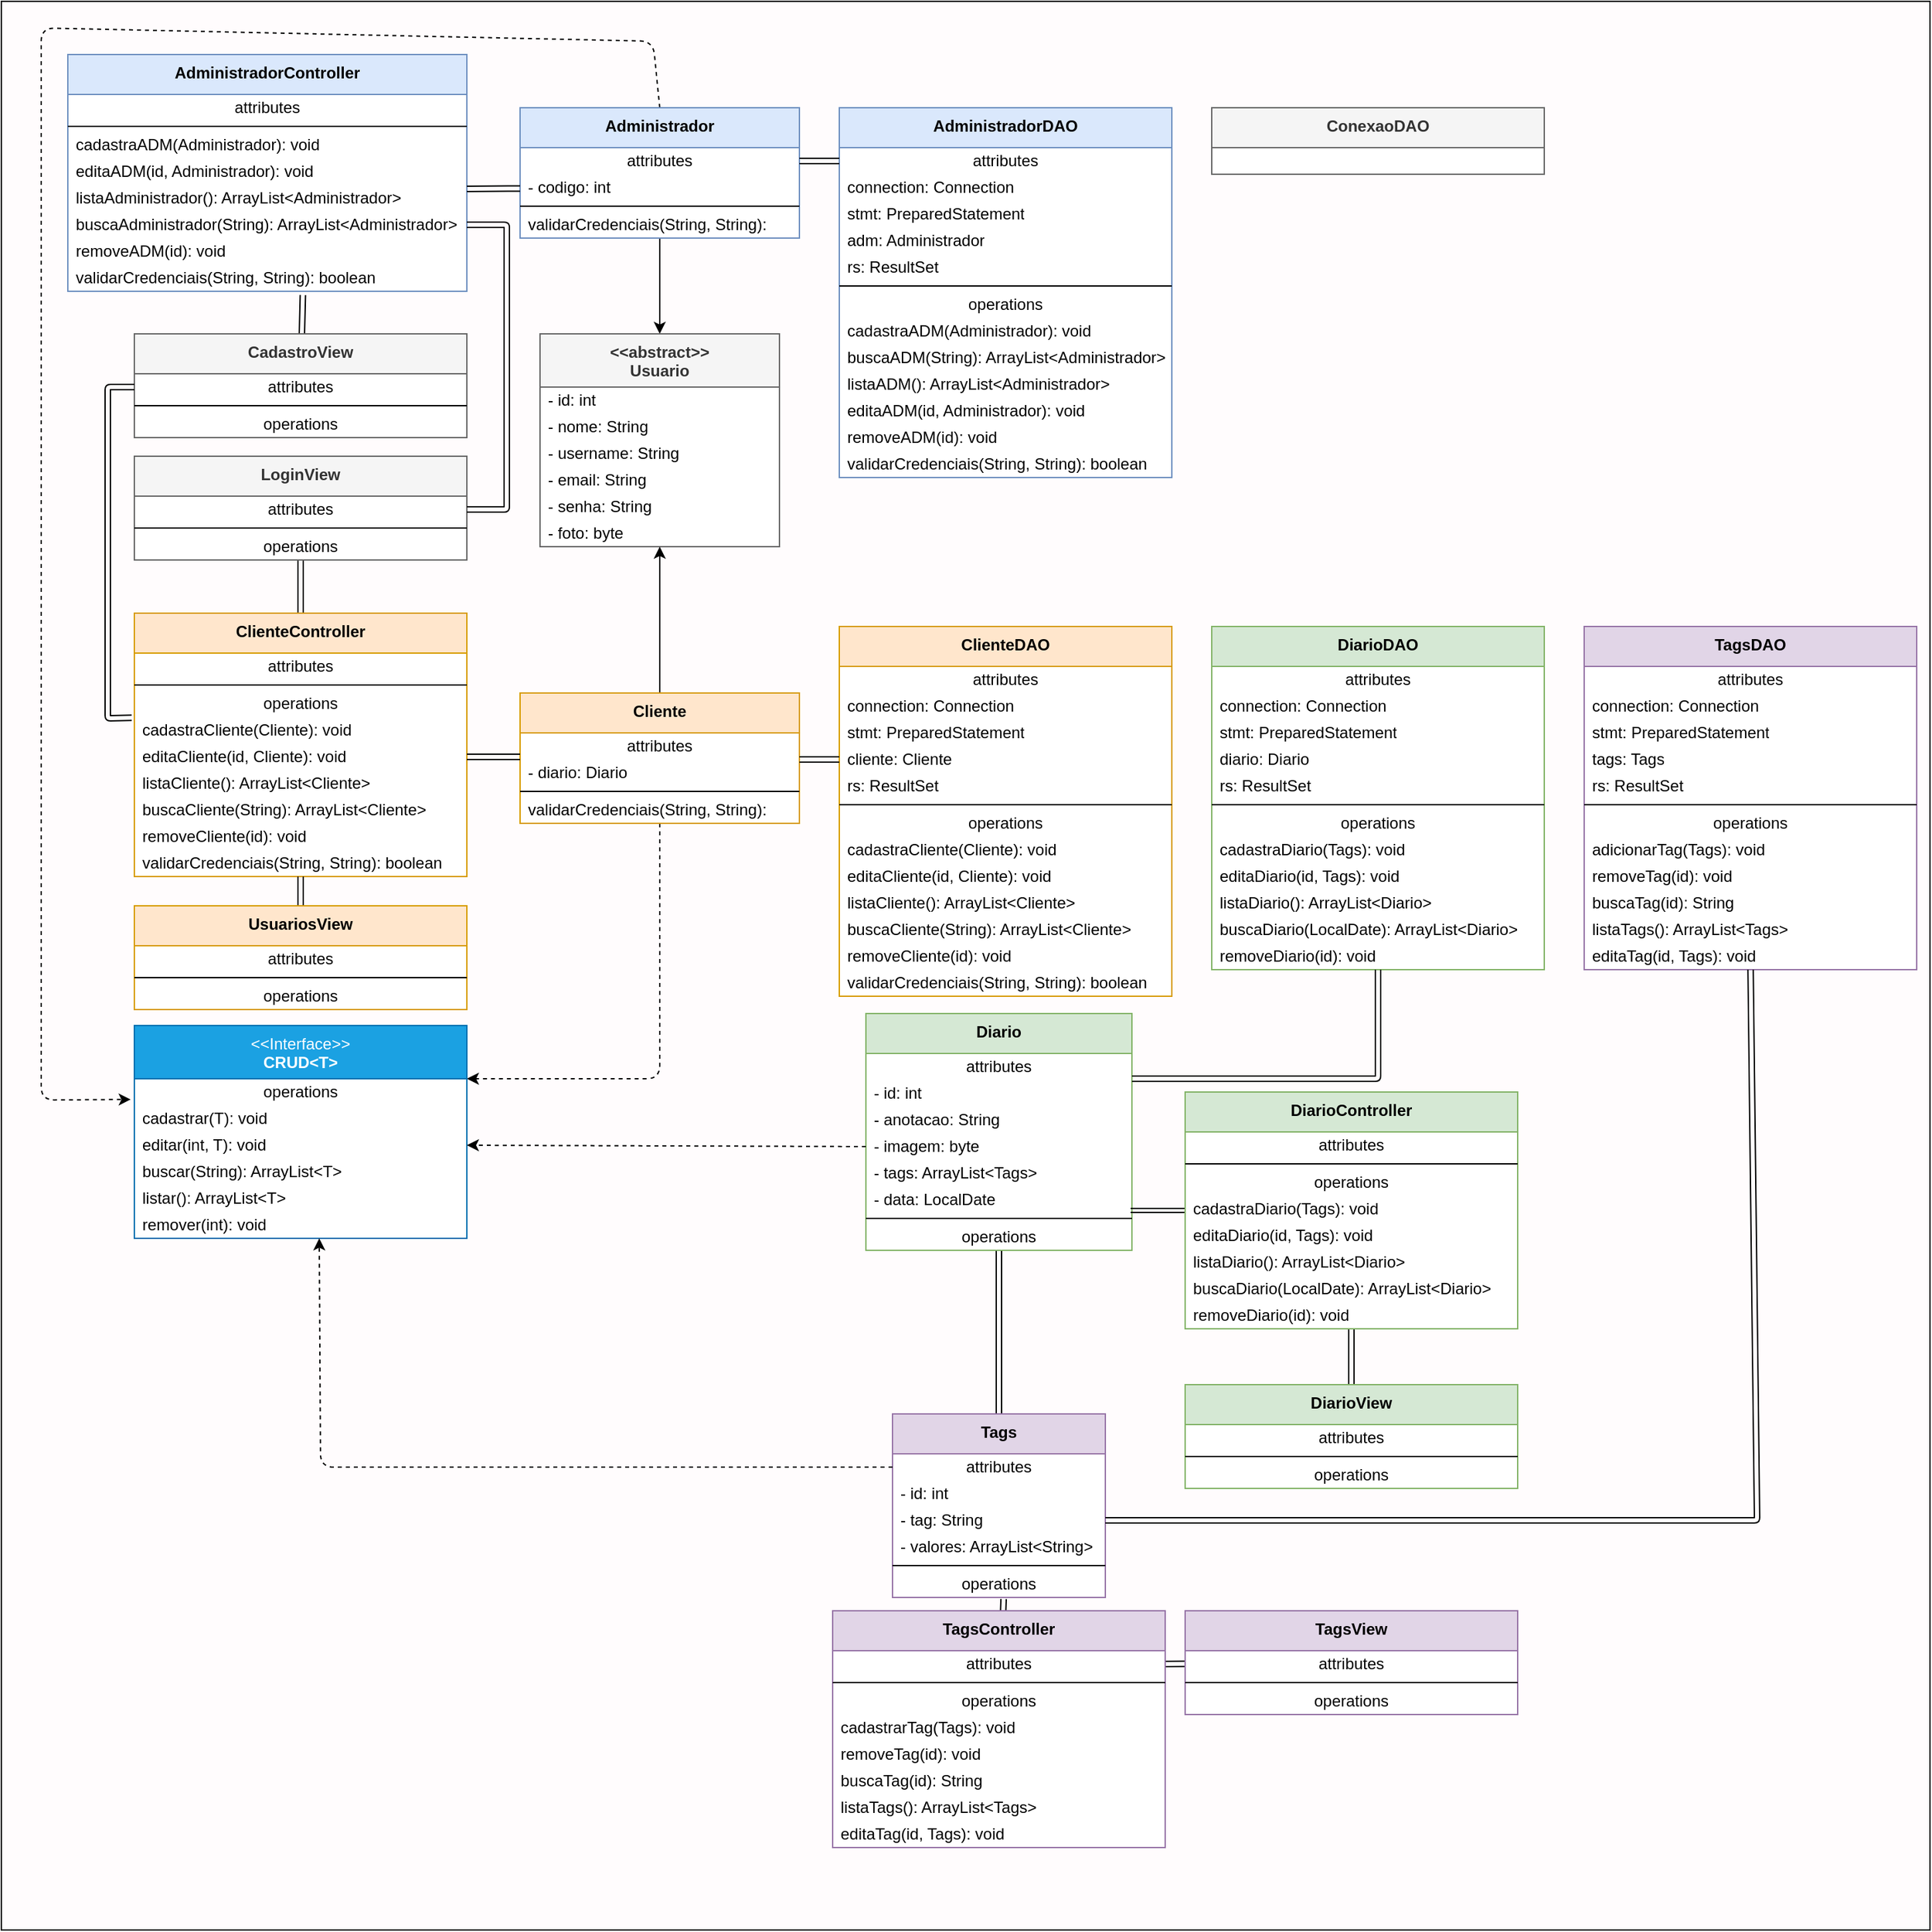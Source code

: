 <mxfile>
    <diagram id="4II0nLhhBuwcZ49vWvHc" name="Page-1">
        <mxGraphModel dx="1506" dy="1567" grid="1" gridSize="10" guides="1" tooltips="1" connect="1" arrows="1" fold="1" page="1" pageScale="1" pageWidth="850" pageHeight="1100" math="0" shadow="0">
            <root>
                <mxCell id="0"/>
                <mxCell id="1" parent="0"/>
                <mxCell id="395" value="" style="whiteSpace=wrap;html=1;aspect=fixed;fillColor=#FFFCFD;" parent="1" vertex="1">
                    <mxGeometry x="-110" y="-60" width="1450" height="1450" as="geometry"/>
                </mxCell>
                <mxCell id="315" value="" style="edgeStyle=none;html=1;entryX=0.5;entryY=0;entryDx=0;entryDy=0;" parent="1" source="12" target="20" edge="1">
                    <mxGeometry relative="1" as="geometry"/>
                </mxCell>
                <mxCell id="423" style="edgeStyle=none;html=1;exitX=0.5;exitY=0;exitDx=0;exitDy=0;entryX=-0.011;entryY=-0.221;entryDx=0;entryDy=0;dashed=1;entryPerimeter=0;" parent="1" source="12" target="417" edge="1">
                    <mxGeometry relative="1" as="geometry">
                        <Array as="points">
                            <mxPoint x="380" y="-30"/>
                            <mxPoint x="-80" y="-40"/>
                            <mxPoint x="-80" y="766"/>
                        </Array>
                    </mxGeometry>
                </mxCell>
                <mxCell id="12" value="&lt;div&gt;&lt;b style=&quot;background-color: transparent;&quot;&gt;Administrador&lt;/b&gt;&lt;/div&gt;" style="swimlane;fontStyle=0;align=center;verticalAlign=top;childLayout=stackLayout;horizontal=1;startSize=30;horizontalStack=0;resizeParent=1;resizeParentMax=0;resizeLast=0;collapsible=0;marginBottom=0;html=1;whiteSpace=wrap;fillColor=#dae8fc;strokeColor=#6c8ebf;swimlaneFillColor=default;" parent="1" vertex="1">
                    <mxGeometry x="280" y="20" width="210" height="98" as="geometry"/>
                </mxCell>
                <mxCell id="13" value="attributes" style="text;html=1;strokeColor=none;fillColor=none;align=center;verticalAlign=middle;spacingLeft=4;spacingRight=4;overflow=hidden;rotatable=0;points=[[0,0.5],[1,0.5]];portConstraint=eastwest;whiteSpace=wrap;" parent="12" vertex="1">
                    <mxGeometry y="30" width="210" height="20" as="geometry"/>
                </mxCell>
                <mxCell id="14" value="- codigo: int" style="text;html=1;strokeColor=none;fillColor=none;align=left;verticalAlign=middle;spacingLeft=4;spacingRight=4;overflow=hidden;rotatable=0;points=[[0,0.5],[1,0.5]];portConstraint=eastwest;whiteSpace=wrap;" parent="12" vertex="1">
                    <mxGeometry y="50" width="210" height="20" as="geometry"/>
                </mxCell>
                <mxCell id="17" value="" style="line;strokeWidth=1;fillColor=none;align=left;verticalAlign=middle;spacingTop=-1;spacingLeft=3;spacingRight=3;rotatable=0;labelPosition=right;points=[];portConstraint=eastwest;" parent="12" vertex="1">
                    <mxGeometry y="70" width="210" height="8" as="geometry"/>
                </mxCell>
                <mxCell id="452" value="validarCredenciais(String, String): boolean" style="text;html=1;strokeColor=none;fillColor=none;align=left;verticalAlign=middle;spacingLeft=4;spacingRight=4;overflow=hidden;rotatable=0;points=[[0,0.5],[1,0.5]];portConstraint=eastwest;whiteSpace=wrap;" parent="12" vertex="1">
                    <mxGeometry y="78" width="210" height="20" as="geometry"/>
                </mxCell>
                <mxCell id="20" value="&lt;div&gt;&lt;b style=&quot;background-color: transparent;&quot;&gt;&amp;lt;&amp;lt;abstract&amp;gt;&amp;gt;&lt;/b&gt;&lt;/div&gt;&lt;div&gt;&lt;b style=&quot;background-color: transparent;&quot;&gt;Usuario&lt;/b&gt;&lt;/div&gt;" style="swimlane;fontStyle=0;align=center;verticalAlign=top;childLayout=stackLayout;horizontal=1;startSize=40;horizontalStack=0;resizeParent=1;resizeParentMax=0;resizeLast=0;collapsible=0;marginBottom=0;html=1;whiteSpace=wrap;fillColor=#f5f5f5;strokeColor=#666666;fontColor=#333333;swimlaneFillColor=default;" parent="1" vertex="1">
                    <mxGeometry x="295" y="190" width="180" height="160" as="geometry"/>
                </mxCell>
                <mxCell id="29" value="- id: int" style="text;html=1;strokeColor=none;fillColor=none;align=left;verticalAlign=middle;spacingLeft=4;spacingRight=4;overflow=hidden;rotatable=0;points=[[0,0.5],[1,0.5]];portConstraint=eastwest;whiteSpace=wrap;" parent="20" vertex="1">
                    <mxGeometry y="40" width="180" height="20" as="geometry"/>
                </mxCell>
                <mxCell id="22" value="- nome: String" style="text;html=1;strokeColor=none;fillColor=none;align=left;verticalAlign=middle;spacingLeft=4;spacingRight=4;overflow=hidden;rotatable=0;points=[[0,0.5],[1,0.5]];portConstraint=eastwest;whiteSpace=wrap;" parent="20" vertex="1">
                    <mxGeometry y="60" width="180" height="20" as="geometry"/>
                </mxCell>
                <mxCell id="30" value="- username: String" style="text;html=1;strokeColor=none;fillColor=none;align=left;verticalAlign=middle;spacingLeft=4;spacingRight=4;overflow=hidden;rotatable=0;points=[[0,0.5],[1,0.5]];portConstraint=eastwest;whiteSpace=wrap;" parent="20" vertex="1">
                    <mxGeometry y="80" width="180" height="20" as="geometry"/>
                </mxCell>
                <mxCell id="31" value="- email: String" style="text;html=1;strokeColor=none;fillColor=none;align=left;verticalAlign=middle;spacingLeft=4;spacingRight=4;overflow=hidden;rotatable=0;points=[[0,0.5],[1,0.5]];portConstraint=eastwest;whiteSpace=wrap;" parent="20" vertex="1">
                    <mxGeometry y="100" width="180" height="20" as="geometry"/>
                </mxCell>
                <mxCell id="32" value="- senha: String" style="text;html=1;strokeColor=none;fillColor=none;align=left;verticalAlign=middle;spacingLeft=4;spacingRight=4;overflow=hidden;rotatable=0;points=[[0,0.5],[1,0.5]];portConstraint=eastwest;whiteSpace=wrap;" parent="20" vertex="1">
                    <mxGeometry y="120" width="180" height="20" as="geometry"/>
                </mxCell>
                <mxCell id="97" value="- foto: byte" style="text;html=1;strokeColor=none;fillColor=none;align=left;verticalAlign=middle;spacingLeft=4;spacingRight=4;overflow=hidden;rotatable=0;points=[[0,0.5],[1,0.5]];portConstraint=eastwest;whiteSpace=wrap;" parent="20" vertex="1">
                    <mxGeometry y="140" width="180" height="20" as="geometry"/>
                </mxCell>
                <mxCell id="329" value="" style="edgeStyle=none;html=1;shape=link;" parent="1" source="59" target="139" edge="1">
                    <mxGeometry relative="1" as="geometry"/>
                </mxCell>
                <mxCell id="59" value="&lt;div&gt;&lt;b style=&quot;background-color: transparent;&quot;&gt;ClienteController&lt;/b&gt;&lt;/div&gt;" style="swimlane;fontStyle=0;align=center;verticalAlign=top;childLayout=stackLayout;horizontal=1;startSize=30;horizontalStack=0;resizeParent=1;resizeParentMax=0;resizeLast=0;collapsible=0;marginBottom=0;html=1;whiteSpace=wrap;fillColor=#ffe6cc;strokeColor=#d79b00;swimlaneFillColor=default;" parent="1" vertex="1">
                    <mxGeometry x="-10" y="400" width="250" height="198" as="geometry"/>
                </mxCell>
                <mxCell id="60" value="attributes" style="text;html=1;strokeColor=none;fillColor=none;align=center;verticalAlign=middle;spacingLeft=4;spacingRight=4;overflow=hidden;rotatable=0;points=[[0,0.5],[1,0.5]];portConstraint=eastwest;whiteSpace=wrap;" parent="59" vertex="1">
                    <mxGeometry y="30" width="250" height="20" as="geometry"/>
                </mxCell>
                <mxCell id="66" value="" style="line;strokeWidth=1;fillColor=none;align=left;verticalAlign=middle;spacingTop=-1;spacingLeft=3;spacingRight=3;rotatable=0;labelPosition=right;points=[];portConstraint=eastwest;" parent="59" vertex="1">
                    <mxGeometry y="50" width="250" height="8" as="geometry"/>
                </mxCell>
                <mxCell id="67" value="operations" style="text;html=1;strokeColor=none;fillColor=none;align=center;verticalAlign=middle;spacingLeft=4;spacingRight=4;overflow=hidden;rotatable=0;points=[[0,0.5],[1,0.5]];portConstraint=eastwest;whiteSpace=wrap;" parent="59" vertex="1">
                    <mxGeometry y="58" width="250" height="20" as="geometry"/>
                </mxCell>
                <mxCell id="68" value="cadastraCliente(Cliente): void" style="text;html=1;strokeColor=none;fillColor=none;align=left;verticalAlign=middle;spacingLeft=4;spacingRight=4;overflow=hidden;rotatable=0;points=[[0,0.5],[1,0.5]];portConstraint=eastwest;whiteSpace=wrap;" parent="59" vertex="1">
                    <mxGeometry y="78" width="250" height="20" as="geometry"/>
                </mxCell>
                <mxCell id="69" value="editaCliente(id, Cliente): void" style="text;html=1;strokeColor=none;fillColor=none;align=left;verticalAlign=middle;spacingLeft=4;spacingRight=4;overflow=hidden;rotatable=0;points=[[0,0.5],[1,0.5]];portConstraint=eastwest;whiteSpace=wrap;" parent="59" vertex="1">
                    <mxGeometry y="98" width="250" height="20" as="geometry"/>
                </mxCell>
                <mxCell id="197" value="listaCliente(): ArrayList&amp;lt;Cliente&amp;gt;" style="text;html=1;strokeColor=none;fillColor=none;align=left;verticalAlign=middle;spacingLeft=4;spacingRight=4;overflow=hidden;rotatable=0;points=[[0,0.5],[1,0.5]];portConstraint=eastwest;whiteSpace=wrap;" parent="59" vertex="1">
                    <mxGeometry y="118" width="250" height="20" as="geometry"/>
                </mxCell>
                <mxCell id="196" value="buscaCliente(&lt;span style=&quot;color: rgb(0, 0, 0);&quot;&gt;String&lt;/span&gt;): ArrayList&amp;lt;Cliente&amp;gt;" style="text;html=1;strokeColor=none;fillColor=none;align=left;verticalAlign=middle;spacingLeft=4;spacingRight=4;overflow=hidden;rotatable=0;points=[[0,0.5],[1,0.5]];portConstraint=eastwest;whiteSpace=wrap;" parent="59" vertex="1">
                    <mxGeometry y="138" width="250" height="20" as="geometry"/>
                </mxCell>
                <mxCell id="70" value="removeCliente(id): void" style="text;html=1;strokeColor=none;fillColor=none;align=left;verticalAlign=middle;spacingLeft=4;spacingRight=4;overflow=hidden;rotatable=0;points=[[0,0.5],[1,0.5]];portConstraint=eastwest;whiteSpace=wrap;" parent="59" vertex="1">
                    <mxGeometry y="158" width="250" height="20" as="geometry"/>
                </mxCell>
                <mxCell id="447" value="validarCredenciais(String, String): boolean" style="text;html=1;strokeColor=none;fillColor=none;align=left;verticalAlign=middle;spacingLeft=4;spacingRight=4;overflow=hidden;rotatable=0;points=[[0,0.5],[1,0.5]];portConstraint=eastwest;whiteSpace=wrap;" parent="59" vertex="1">
                    <mxGeometry y="178" width="250" height="20" as="geometry"/>
                </mxCell>
                <mxCell id="71" value="&lt;div&gt;&lt;b style=&quot;background-color: transparent;&quot;&gt;ClienteDAO&lt;/b&gt;&lt;/div&gt;&lt;div&gt;&lt;b style=&quot;background-color: transparent;&quot;&gt;&lt;br&gt;&lt;/b&gt;&lt;/div&gt;" style="swimlane;fontStyle=0;align=center;verticalAlign=top;childLayout=stackLayout;horizontal=1;startSize=30;horizontalStack=0;resizeParent=1;resizeParentMax=0;resizeLast=0;collapsible=0;marginBottom=0;html=1;whiteSpace=wrap;fillColor=#ffe6cc;strokeColor=#d79b00;swimlaneFillColor=default;" parent="1" vertex="1">
                    <mxGeometry x="520" y="410" width="250" height="278" as="geometry"/>
                </mxCell>
                <mxCell id="72" value="attributes" style="text;html=1;strokeColor=none;fillColor=none;align=center;verticalAlign=middle;spacingLeft=4;spacingRight=4;overflow=hidden;rotatable=0;points=[[0,0.5],[1,0.5]];portConstraint=eastwest;whiteSpace=wrap;" parent="71" vertex="1">
                    <mxGeometry y="30" width="250" height="20" as="geometry"/>
                </mxCell>
                <mxCell id="73" value="connection: Connection" style="text;html=1;strokeColor=none;fillColor=none;align=left;verticalAlign=middle;spacingLeft=4;spacingRight=4;overflow=hidden;rotatable=0;points=[[0,0.5],[1,0.5]];portConstraint=eastwest;whiteSpace=wrap;" parent="71" vertex="1">
                    <mxGeometry y="50" width="250" height="20" as="geometry"/>
                </mxCell>
                <mxCell id="74" value="stmt: PreparedStatement" style="text;html=1;strokeColor=none;fillColor=none;align=left;verticalAlign=middle;spacingLeft=4;spacingRight=4;overflow=hidden;rotatable=0;points=[[0,0.5],[1,0.5]];portConstraint=eastwest;whiteSpace=wrap;" parent="71" vertex="1">
                    <mxGeometry y="70" width="250" height="20" as="geometry"/>
                </mxCell>
                <mxCell id="75" value="cliente: Cliente" style="text;html=1;strokeColor=none;fillColor=none;align=left;verticalAlign=middle;spacingLeft=4;spacingRight=4;overflow=hidden;rotatable=0;points=[[0,0.5],[1,0.5]];portConstraint=eastwest;whiteSpace=wrap;" parent="71" vertex="1">
                    <mxGeometry y="90" width="250" height="20" as="geometry"/>
                </mxCell>
                <mxCell id="76" value="rs: ResultSet" style="text;html=1;strokeColor=none;fillColor=none;align=left;verticalAlign=middle;spacingLeft=4;spacingRight=4;overflow=hidden;rotatable=0;points=[[0,0.5],[1,0.5]];portConstraint=eastwest;whiteSpace=wrap;" parent="71" vertex="1">
                    <mxGeometry y="110" width="250" height="20" as="geometry"/>
                </mxCell>
                <mxCell id="78" value="" style="line;strokeWidth=1;fillColor=none;align=left;verticalAlign=middle;spacingTop=-1;spacingLeft=3;spacingRight=3;rotatable=0;labelPosition=right;points=[];portConstraint=eastwest;" parent="71" vertex="1">
                    <mxGeometry y="130" width="250" height="8" as="geometry"/>
                </mxCell>
                <mxCell id="79" value="operations" style="text;html=1;strokeColor=none;fillColor=none;align=center;verticalAlign=middle;spacingLeft=4;spacingRight=4;overflow=hidden;rotatable=0;points=[[0,0.5],[1,0.5]];portConstraint=eastwest;whiteSpace=wrap;" parent="71" vertex="1">
                    <mxGeometry y="138" width="250" height="20" as="geometry"/>
                </mxCell>
                <mxCell id="348" value="cadastraCliente(Cliente): void" style="text;html=1;strokeColor=none;fillColor=none;align=left;verticalAlign=middle;spacingLeft=4;spacingRight=4;overflow=hidden;rotatable=0;points=[[0,0.5],[1,0.5]];portConstraint=eastwest;whiteSpace=wrap;" parent="71" vertex="1">
                    <mxGeometry y="158" width="250" height="20" as="geometry"/>
                </mxCell>
                <mxCell id="352" value="editaCliente(id, Cliente): void" style="text;html=1;strokeColor=none;fillColor=none;align=left;verticalAlign=middle;spacingLeft=4;spacingRight=4;overflow=hidden;rotatable=0;points=[[0,0.5],[1,0.5]];portConstraint=eastwest;whiteSpace=wrap;" parent="71" vertex="1">
                    <mxGeometry y="178" width="250" height="20" as="geometry"/>
                </mxCell>
                <mxCell id="350" value="listaCliente(): ArrayList&amp;lt;Cliente&amp;gt;" style="text;html=1;strokeColor=none;fillColor=none;align=left;verticalAlign=middle;spacingLeft=4;spacingRight=4;overflow=hidden;rotatable=0;points=[[0,0.5],[1,0.5]];portConstraint=eastwest;whiteSpace=wrap;" parent="71" vertex="1">
                    <mxGeometry y="198" width="250" height="20" as="geometry"/>
                </mxCell>
                <mxCell id="351" value="buscaCliente(&lt;span style=&quot;color: rgb(0, 0, 0);&quot;&gt;String&lt;/span&gt;): ArrayList&amp;lt;Cliente&amp;gt;" style="text;html=1;strokeColor=none;fillColor=none;align=left;verticalAlign=middle;spacingLeft=4;spacingRight=4;overflow=hidden;rotatable=0;points=[[0,0.5],[1,0.5]];portConstraint=eastwest;whiteSpace=wrap;" parent="71" vertex="1">
                    <mxGeometry y="218" width="250" height="20" as="geometry"/>
                </mxCell>
                <mxCell id="349" value="removeCliente(id): void" style="text;html=1;strokeColor=none;fillColor=none;align=left;verticalAlign=middle;spacingLeft=4;spacingRight=4;overflow=hidden;rotatable=0;points=[[0,0.5],[1,0.5]];portConstraint=eastwest;whiteSpace=wrap;" parent="71" vertex="1">
                    <mxGeometry y="238" width="250" height="20" as="geometry"/>
                </mxCell>
                <mxCell id="451" value="validarCredenciais(String, String): boolean" style="text;html=1;strokeColor=none;fillColor=none;align=left;verticalAlign=middle;spacingLeft=4;spacingRight=4;overflow=hidden;rotatable=0;points=[[0,0.5],[1,0.5]];portConstraint=eastwest;whiteSpace=wrap;" parent="71" vertex="1">
                    <mxGeometry y="258" width="250" height="20" as="geometry"/>
                </mxCell>
                <mxCell id="424" value="" style="edgeStyle=none;html=1;shape=link;" parent="1" source="98" target="116" edge="1">
                    <mxGeometry relative="1" as="geometry"/>
                </mxCell>
                <mxCell id="98" value="&lt;div&gt;&lt;b style=&quot;background-color: transparent;&quot;&gt;Tags&lt;/b&gt;&lt;/div&gt;" style="swimlane;fontStyle=0;align=center;verticalAlign=top;childLayout=stackLayout;horizontal=1;startSize=30;horizontalStack=0;resizeParent=1;resizeParentMax=0;resizeLast=0;collapsible=0;marginBottom=0;html=1;whiteSpace=wrap;fillColor=#e1d5e7;strokeColor=#9673a6;swimlaneFillColor=default;" parent="1" vertex="1">
                    <mxGeometry x="560" y="1002" width="160" height="138" as="geometry"/>
                </mxCell>
                <mxCell id="99" value="attributes" style="text;html=1;strokeColor=none;fillColor=none;align=center;verticalAlign=middle;spacingLeft=4;spacingRight=4;overflow=hidden;rotatable=0;points=[[0,0.5],[1,0.5]];portConstraint=eastwest;whiteSpace=wrap;" parent="98" vertex="1">
                    <mxGeometry y="30" width="160" height="20" as="geometry"/>
                </mxCell>
                <mxCell id="439" value="- id: int" style="text;html=1;strokeColor=none;fillColor=none;align=left;verticalAlign=middle;spacingLeft=4;spacingRight=4;overflow=hidden;rotatable=0;points=[[0,0.5],[1,0.5]];portConstraint=eastwest;whiteSpace=wrap;" parent="98" vertex="1">
                    <mxGeometry y="50" width="160" height="20" as="geometry"/>
                </mxCell>
                <mxCell id="100" value="- tag: String" style="text;html=1;strokeColor=none;fillColor=none;align=left;verticalAlign=middle;spacingLeft=4;spacingRight=4;overflow=hidden;rotatable=0;points=[[0,0.5],[1,0.5]];portConstraint=eastwest;whiteSpace=wrap;" parent="98" vertex="1">
                    <mxGeometry y="70" width="160" height="20" as="geometry"/>
                </mxCell>
                <mxCell id="440" value="- valores: ArrayList&amp;lt;String&amp;gt;" style="text;html=1;strokeColor=none;fillColor=none;align=left;verticalAlign=middle;spacingLeft=4;spacingRight=4;overflow=hidden;rotatable=0;points=[[0,0.5],[1,0.5]];portConstraint=eastwest;whiteSpace=wrap;" parent="98" vertex="1">
                    <mxGeometry y="90" width="160" height="20" as="geometry"/>
                </mxCell>
                <mxCell id="101" value="" style="line;strokeWidth=1;fillColor=none;align=left;verticalAlign=middle;spacingTop=-1;spacingLeft=3;spacingRight=3;rotatable=0;labelPosition=right;points=[];portConstraint=eastwest;" parent="98" vertex="1">
                    <mxGeometry y="110" width="160" height="8" as="geometry"/>
                </mxCell>
                <mxCell id="102" value="operations" style="text;html=1;strokeColor=none;fillColor=none;align=center;verticalAlign=middle;spacingLeft=4;spacingRight=4;overflow=hidden;rotatable=0;points=[[0,0.5],[1,0.5]];portConstraint=eastwest;whiteSpace=wrap;" parent="98" vertex="1">
                    <mxGeometry y="118" width="160" height="20" as="geometry"/>
                </mxCell>
                <mxCell id="112" value="&lt;b&gt;Diario&lt;/b&gt;" style="swimlane;fontStyle=0;align=center;verticalAlign=top;childLayout=stackLayout;horizontal=1;startSize=30;horizontalStack=0;resizeParent=1;resizeParentMax=0;resizeLast=0;collapsible=0;marginBottom=0;html=1;whiteSpace=wrap;fillColor=#d5e8d4;strokeColor=#82b366;swimlaneFillColor=default;" parent="1" vertex="1">
                    <mxGeometry x="540" y="701" width="200" height="178" as="geometry"/>
                </mxCell>
                <mxCell id="113" value="attributes" style="text;html=1;strokeColor=none;fillColor=none;align=center;verticalAlign=middle;spacingLeft=4;spacingRight=4;overflow=hidden;rotatable=0;points=[[0,0.5],[1,0.5]];portConstraint=eastwest;whiteSpace=wrap;" parent="112" vertex="1">
                    <mxGeometry y="30" width="200" height="20" as="geometry"/>
                </mxCell>
                <mxCell id="122" value="- id: int" style="text;html=1;strokeColor=none;fillColor=none;align=left;verticalAlign=middle;spacingLeft=4;spacingRight=4;overflow=hidden;rotatable=0;points=[[0,0.5],[1,0.5]];portConstraint=eastwest;whiteSpace=wrap;" parent="112" vertex="1">
                    <mxGeometry y="50" width="200" height="20" as="geometry"/>
                </mxCell>
                <mxCell id="441" value="- anotacao: String" style="text;html=1;strokeColor=none;fillColor=none;align=left;verticalAlign=middle;spacingLeft=4;spacingRight=4;overflow=hidden;rotatable=0;points=[[0,0.5],[1,0.5]];portConstraint=eastwest;whiteSpace=wrap;" parent="112" vertex="1">
                    <mxGeometry y="70" width="200" height="20" as="geometry"/>
                </mxCell>
                <mxCell id="123" value="- imagem: byte" style="text;html=1;strokeColor=none;fillColor=none;align=left;verticalAlign=middle;spacingLeft=4;spacingRight=4;overflow=hidden;rotatable=0;points=[[0,0.5],[1,0.5]];portConstraint=eastwest;whiteSpace=wrap;" parent="112" vertex="1">
                    <mxGeometry y="90" width="200" height="20" as="geometry"/>
                </mxCell>
                <mxCell id="114" value="- tags: ArrayList&amp;lt;Tags&amp;gt;" style="text;html=1;strokeColor=none;fillColor=none;align=left;verticalAlign=middle;spacingLeft=4;spacingRight=4;overflow=hidden;rotatable=0;points=[[0,0.5],[1,0.5]];portConstraint=eastwest;whiteSpace=wrap;" parent="112" vertex="1">
                    <mxGeometry y="110" width="200" height="20" as="geometry"/>
                </mxCell>
                <mxCell id="124" value="- data: LocalDate" style="text;html=1;strokeColor=none;fillColor=none;align=left;verticalAlign=middle;spacingLeft=4;spacingRight=4;overflow=hidden;rotatable=0;points=[[0,0.5],[1,0.5]];portConstraint=eastwest;whiteSpace=wrap;" parent="112" vertex="1">
                    <mxGeometry y="130" width="200" height="20" as="geometry"/>
                </mxCell>
                <mxCell id="115" value="" style="line;strokeWidth=1;fillColor=none;align=left;verticalAlign=middle;spacingTop=-1;spacingLeft=3;spacingRight=3;rotatable=0;labelPosition=right;points=[];portConstraint=eastwest;" parent="112" vertex="1">
                    <mxGeometry y="150" width="200" height="8" as="geometry"/>
                </mxCell>
                <mxCell id="116" value="operations" style="text;html=1;strokeColor=none;fillColor=none;align=center;verticalAlign=middle;spacingLeft=4;spacingRight=4;overflow=hidden;rotatable=0;points=[[0,0.5],[1,0.5]];portConstraint=eastwest;whiteSpace=wrap;" parent="112" vertex="1">
                    <mxGeometry y="158" width="200" height="20" as="geometry"/>
                </mxCell>
                <mxCell id="328" value="" style="edgeStyle=none;html=1;shape=link;entryX=0.589;entryY=1.14;entryDx=0;entryDy=0;entryPerimeter=0;" parent="1" source="126" target="445" edge="1">
                    <mxGeometry relative="1" as="geometry"/>
                </mxCell>
                <mxCell id="126" value="&lt;div&gt;&lt;b style=&quot;background-color: transparent;&quot;&gt;CadastroView&lt;/b&gt;&lt;/div&gt;&lt;div&gt;&lt;b style=&quot;background-color: transparent;&quot;&gt;&lt;br&gt;&lt;/b&gt;&lt;/div&gt;" style="swimlane;fontStyle=0;align=center;verticalAlign=top;childLayout=stackLayout;horizontal=1;startSize=30;horizontalStack=0;resizeParent=1;resizeParentMax=0;resizeLast=0;collapsible=0;marginBottom=0;html=1;whiteSpace=wrap;fillColor=#f5f5f5;strokeColor=#666666;fontColor=#333333;swimlaneFillColor=default;" parent="1" vertex="1">
                    <mxGeometry x="-10" y="190" width="250" height="78" as="geometry"/>
                </mxCell>
                <mxCell id="127" value="attributes" style="text;html=1;strokeColor=none;fillColor=none;align=center;verticalAlign=middle;spacingLeft=4;spacingRight=4;overflow=hidden;rotatable=0;points=[[0,0.5],[1,0.5]];portConstraint=eastwest;whiteSpace=wrap;" parent="126" vertex="1">
                    <mxGeometry y="30" width="250" height="20" as="geometry"/>
                </mxCell>
                <mxCell id="129" value="" style="line;strokeWidth=1;fillColor=none;align=left;verticalAlign=middle;spacingTop=-1;spacingLeft=3;spacingRight=3;rotatable=0;labelPosition=right;points=[];portConstraint=eastwest;" parent="126" vertex="1">
                    <mxGeometry y="50" width="250" height="8" as="geometry"/>
                </mxCell>
                <mxCell id="130" value="operations" style="text;html=1;strokeColor=none;fillColor=none;align=center;verticalAlign=middle;spacingLeft=4;spacingRight=4;overflow=hidden;rotatable=0;points=[[0,0.5],[1,0.5]];portConstraint=eastwest;whiteSpace=wrap;" parent="126" vertex="1">
                    <mxGeometry y="58" width="250" height="20" as="geometry"/>
                </mxCell>
                <mxCell id="136" value="&lt;div&gt;&lt;b&gt;LoginView&lt;/b&gt;&lt;/div&gt;" style="swimlane;fontStyle=0;align=center;verticalAlign=top;childLayout=stackLayout;horizontal=1;startSize=30;horizontalStack=0;resizeParent=1;resizeParentMax=0;resizeLast=0;collapsible=0;marginBottom=0;html=1;whiteSpace=wrap;fillColor=#f5f5f5;strokeColor=#666666;fontColor=#333333;swimlaneFillColor=default;" parent="1" vertex="1">
                    <mxGeometry x="-10" y="282" width="250" height="78" as="geometry"/>
                </mxCell>
                <mxCell id="137" value="attributes" style="text;html=1;strokeColor=none;fillColor=none;align=center;verticalAlign=middle;spacingLeft=4;spacingRight=4;overflow=hidden;rotatable=0;points=[[0,0.5],[1,0.5]];portConstraint=eastwest;whiteSpace=wrap;" parent="136" vertex="1">
                    <mxGeometry y="30" width="250" height="20" as="geometry"/>
                </mxCell>
                <mxCell id="138" value="" style="line;strokeWidth=1;fillColor=none;align=left;verticalAlign=middle;spacingTop=-1;spacingLeft=3;spacingRight=3;rotatable=0;labelPosition=right;points=[];portConstraint=eastwest;" parent="136" vertex="1">
                    <mxGeometry y="50" width="250" height="8" as="geometry"/>
                </mxCell>
                <mxCell id="139" value="operations" style="text;html=1;strokeColor=none;fillColor=none;align=center;verticalAlign=middle;spacingLeft=4;spacingRight=4;overflow=hidden;rotatable=0;points=[[0,0.5],[1,0.5]];portConstraint=eastwest;whiteSpace=wrap;" parent="136" vertex="1">
                    <mxGeometry y="58" width="250" height="20" as="geometry"/>
                </mxCell>
                <mxCell id="438" value="" style="edgeStyle=none;html=1;shape=link;" parent="1" source="140" target="188" edge="1">
                    <mxGeometry relative="1" as="geometry"/>
                </mxCell>
                <mxCell id="140" value="&lt;div&gt;&lt;b style=&quot;background-color: transparent;&quot;&gt;DiarioView&lt;/b&gt;&lt;/div&gt;&lt;div&gt;&lt;b style=&quot;background-color: transparent;&quot;&gt;&lt;br&gt;&lt;/b&gt;&lt;/div&gt;" style="swimlane;fontStyle=0;align=center;verticalAlign=top;childLayout=stackLayout;horizontal=1;startSize=30;horizontalStack=0;resizeParent=1;resizeParentMax=0;resizeLast=0;collapsible=0;marginBottom=0;html=1;whiteSpace=wrap;fillColor=#d5e8d4;strokeColor=#82b366;swimlaneFillColor=default;" parent="1" vertex="1">
                    <mxGeometry x="780" y="980" width="250" height="78" as="geometry"/>
                </mxCell>
                <mxCell id="141" value="attributes" style="text;html=1;strokeColor=none;fillColor=none;align=center;verticalAlign=middle;spacingLeft=4;spacingRight=4;overflow=hidden;rotatable=0;points=[[0,0.5],[1,0.5]];portConstraint=eastwest;whiteSpace=wrap;" parent="140" vertex="1">
                    <mxGeometry y="30" width="250" height="20" as="geometry"/>
                </mxCell>
                <mxCell id="142" value="" style="line;strokeWidth=1;fillColor=none;align=left;verticalAlign=middle;spacingTop=-1;spacingLeft=3;spacingRight=3;rotatable=0;labelPosition=right;points=[];portConstraint=eastwest;" parent="140" vertex="1">
                    <mxGeometry y="50" width="250" height="8" as="geometry"/>
                </mxCell>
                <mxCell id="143" value="operations" style="text;html=1;strokeColor=none;fillColor=none;align=center;verticalAlign=middle;spacingLeft=4;spacingRight=4;overflow=hidden;rotatable=0;points=[[0,0.5],[1,0.5]];portConstraint=eastwest;whiteSpace=wrap;" parent="140" vertex="1">
                    <mxGeometry y="58" width="250" height="20" as="geometry"/>
                </mxCell>
                <mxCell id="431" value="" style="edgeStyle=none;html=1;entryX=1;entryY=0.5;entryDx=0;entryDy=0;shape=link;" parent="1" source="148" target="362" edge="1">
                    <mxGeometry relative="1" as="geometry"/>
                </mxCell>
                <mxCell id="148" value="&lt;div&gt;&lt;b style=&quot;background-color: transparent;&quot;&gt;TagsView&lt;/b&gt;&lt;/div&gt;&lt;div&gt;&lt;b style=&quot;background-color: transparent;&quot;&gt;&lt;br&gt;&lt;/b&gt;&lt;/div&gt;" style="swimlane;fontStyle=0;align=center;verticalAlign=top;childLayout=stackLayout;horizontal=1;startSize=30;horizontalStack=0;resizeParent=1;resizeParentMax=0;resizeLast=0;collapsible=0;marginBottom=0;html=1;whiteSpace=wrap;fillColor=#e1d5e7;strokeColor=#9673a6;swimlaneFillColor=default;" parent="1" vertex="1">
                    <mxGeometry x="780" y="1150" width="250" height="78" as="geometry"/>
                </mxCell>
                <mxCell id="149" value="attributes" style="text;html=1;strokeColor=none;fillColor=none;align=center;verticalAlign=middle;spacingLeft=4;spacingRight=4;overflow=hidden;rotatable=0;points=[[0,0.5],[1,0.5]];portConstraint=eastwest;whiteSpace=wrap;" parent="148" vertex="1">
                    <mxGeometry y="30" width="250" height="20" as="geometry"/>
                </mxCell>
                <mxCell id="150" value="" style="line;strokeWidth=1;fillColor=none;align=left;verticalAlign=middle;spacingTop=-1;spacingLeft=3;spacingRight=3;rotatable=0;labelPosition=right;points=[];portConstraint=eastwest;" parent="148" vertex="1">
                    <mxGeometry y="50" width="250" height="8" as="geometry"/>
                </mxCell>
                <mxCell id="151" value="operations" style="text;html=1;strokeColor=none;fillColor=none;align=center;verticalAlign=middle;spacingLeft=4;spacingRight=4;overflow=hidden;rotatable=0;points=[[0,0.5],[1,0.5]];portConstraint=eastwest;whiteSpace=wrap;" parent="148" vertex="1">
                    <mxGeometry y="58" width="250" height="20" as="geometry"/>
                </mxCell>
                <mxCell id="450" value="" style="edgeStyle=none;html=1;shape=link;" parent="1" source="152" target="447" edge="1">
                    <mxGeometry relative="1" as="geometry"/>
                </mxCell>
                <mxCell id="152" value="&lt;div&gt;&lt;b style=&quot;background-color: transparent;&quot;&gt;UsuariosView&lt;/b&gt;&lt;/div&gt;&lt;div&gt;&lt;b style=&quot;background-color: transparent;&quot;&gt;&lt;br&gt;&lt;/b&gt;&lt;/div&gt;" style="swimlane;fontStyle=0;align=center;verticalAlign=top;childLayout=stackLayout;horizontal=1;startSize=30;horizontalStack=0;resizeParent=1;resizeParentMax=0;resizeLast=0;collapsible=0;marginBottom=0;html=1;whiteSpace=wrap;fillColor=#ffe6cc;strokeColor=#d79b00;swimlaneFillColor=default;" parent="1" vertex="1">
                    <mxGeometry x="-10" y="620" width="250" height="78" as="geometry"/>
                </mxCell>
                <mxCell id="153" value="attributes" style="text;html=1;strokeColor=none;fillColor=none;align=center;verticalAlign=middle;spacingLeft=4;spacingRight=4;overflow=hidden;rotatable=0;points=[[0,0.5],[1,0.5]];portConstraint=eastwest;whiteSpace=wrap;" parent="152" vertex="1">
                    <mxGeometry y="30" width="250" height="20" as="geometry"/>
                </mxCell>
                <mxCell id="154" value="" style="line;strokeWidth=1;fillColor=none;align=left;verticalAlign=middle;spacingTop=-1;spacingLeft=3;spacingRight=3;rotatable=0;labelPosition=right;points=[];portConstraint=eastwest;" parent="152" vertex="1">
                    <mxGeometry y="50" width="250" height="8" as="geometry"/>
                </mxCell>
                <mxCell id="155" value="operations" style="text;html=1;strokeColor=none;fillColor=none;align=center;verticalAlign=middle;spacingLeft=4;spacingRight=4;overflow=hidden;rotatable=0;points=[[0,0.5],[1,0.5]];portConstraint=eastwest;whiteSpace=wrap;" parent="152" vertex="1">
                    <mxGeometry y="58" width="250" height="20" as="geometry"/>
                </mxCell>
                <mxCell id="167" value="&lt;div&gt;&lt;b style=&quot;background-color: transparent;&quot;&gt;DiarioDAO&lt;/b&gt;&lt;/div&gt;&lt;div&gt;&lt;b style=&quot;background-color: transparent;&quot;&gt;&lt;br&gt;&lt;/b&gt;&lt;/div&gt;" style="swimlane;fontStyle=0;align=center;verticalAlign=top;childLayout=stackLayout;horizontal=1;startSize=30;horizontalStack=0;resizeParent=1;resizeParentMax=0;resizeLast=0;collapsible=0;marginBottom=0;html=1;whiteSpace=wrap;fillColor=#d5e8d4;strokeColor=#82b366;swimlaneFillColor=default;" parent="1" vertex="1">
                    <mxGeometry x="800" y="410" width="250" height="258" as="geometry"/>
                </mxCell>
                <mxCell id="168" value="attributes" style="text;html=1;strokeColor=none;fillColor=none;align=center;verticalAlign=middle;spacingLeft=4;spacingRight=4;overflow=hidden;rotatable=0;points=[[0,0.5],[1,0.5]];portConstraint=eastwest;whiteSpace=wrap;" parent="167" vertex="1">
                    <mxGeometry y="30" width="250" height="20" as="geometry"/>
                </mxCell>
                <mxCell id="169" value="connection: Connection" style="text;html=1;strokeColor=none;fillColor=none;align=left;verticalAlign=middle;spacingLeft=4;spacingRight=4;overflow=hidden;rotatable=0;points=[[0,0.5],[1,0.5]];portConstraint=eastwest;whiteSpace=wrap;" parent="167" vertex="1">
                    <mxGeometry y="50" width="250" height="20" as="geometry"/>
                </mxCell>
                <mxCell id="170" value="stmt: PreparedStatement" style="text;html=1;strokeColor=none;fillColor=none;align=left;verticalAlign=middle;spacingLeft=4;spacingRight=4;overflow=hidden;rotatable=0;points=[[0,0.5],[1,0.5]];portConstraint=eastwest;whiteSpace=wrap;" parent="167" vertex="1">
                    <mxGeometry y="70" width="250" height="20" as="geometry"/>
                </mxCell>
                <mxCell id="171" value="diario: Diario" style="text;html=1;strokeColor=none;fillColor=none;align=left;verticalAlign=middle;spacingLeft=4;spacingRight=4;overflow=hidden;rotatable=0;points=[[0,0.5],[1,0.5]];portConstraint=eastwest;whiteSpace=wrap;" parent="167" vertex="1">
                    <mxGeometry y="90" width="250" height="20" as="geometry"/>
                </mxCell>
                <mxCell id="172" value="rs: ResultSet" style="text;html=1;strokeColor=none;fillColor=none;align=left;verticalAlign=middle;spacingLeft=4;spacingRight=4;overflow=hidden;rotatable=0;points=[[0,0.5],[1,0.5]];portConstraint=eastwest;whiteSpace=wrap;" parent="167" vertex="1">
                    <mxGeometry y="110" width="250" height="20" as="geometry"/>
                </mxCell>
                <mxCell id="173" value="" style="line;strokeWidth=1;fillColor=none;align=left;verticalAlign=middle;spacingTop=-1;spacingLeft=3;spacingRight=3;rotatable=0;labelPosition=right;points=[];portConstraint=eastwest;" parent="167" vertex="1">
                    <mxGeometry y="130" width="250" height="8" as="geometry"/>
                </mxCell>
                <mxCell id="174" value="operations" style="text;html=1;strokeColor=none;fillColor=none;align=center;verticalAlign=middle;spacingLeft=4;spacingRight=4;overflow=hidden;rotatable=0;points=[[0,0.5],[1,0.5]];portConstraint=eastwest;whiteSpace=wrap;" parent="167" vertex="1">
                    <mxGeometry y="138" width="250" height="20" as="geometry"/>
                </mxCell>
                <mxCell id="341" value="cadastraDiario(Tags): void" style="text;html=1;strokeColor=none;fillColor=none;align=left;verticalAlign=middle;spacingLeft=4;spacingRight=4;overflow=hidden;rotatable=0;points=[[0,0.5],[1,0.5]];portConstraint=eastwest;whiteSpace=wrap;" parent="167" vertex="1">
                    <mxGeometry y="158" width="250" height="20" as="geometry"/>
                </mxCell>
                <mxCell id="342" value="editaDiario(id, Tags): void" style="text;html=1;strokeColor=none;fillColor=none;align=left;verticalAlign=middle;spacingLeft=4;spacingRight=4;overflow=hidden;rotatable=0;points=[[0,0.5],[1,0.5]];portConstraint=eastwest;whiteSpace=wrap;" parent="167" vertex="1">
                    <mxGeometry y="178" width="250" height="20" as="geometry"/>
                </mxCell>
                <mxCell id="343" value="listaDiario(): ArrayList&amp;lt;Diario&amp;gt;" style="text;html=1;strokeColor=none;fillColor=none;align=left;verticalAlign=middle;spacingLeft=4;spacingRight=4;overflow=hidden;rotatable=0;points=[[0,0.5],[1,0.5]];portConstraint=eastwest;whiteSpace=wrap;" parent="167" vertex="1">
                    <mxGeometry y="198" width="250" height="20" as="geometry"/>
                </mxCell>
                <mxCell id="344" value="buscaDiario(LocalDate): ArrayList&amp;lt;Diario&amp;gt;" style="text;html=1;strokeColor=none;fillColor=none;align=left;verticalAlign=middle;spacingLeft=4;spacingRight=4;overflow=hidden;rotatable=0;points=[[0,0.5],[1,0.5]];portConstraint=eastwest;whiteSpace=wrap;" parent="167" vertex="1">
                    <mxGeometry y="218" width="250" height="20" as="geometry"/>
                </mxCell>
                <mxCell id="345" value="removeDiario(id): void" style="text;html=1;strokeColor=none;fillColor=none;align=left;verticalAlign=middle;spacingLeft=4;spacingRight=4;overflow=hidden;rotatable=0;points=[[0,0.5],[1,0.5]];portConstraint=eastwest;whiteSpace=wrap;" parent="167" vertex="1">
                    <mxGeometry y="238" width="250" height="20" as="geometry"/>
                </mxCell>
                <mxCell id="437" value="" style="edgeStyle=none;html=1;shape=link;width=-3;entryX=0.995;entryY=0.9;entryDx=0;entryDy=0;entryPerimeter=0;" parent="1" source="180" edge="1" target="124">
                    <mxGeometry relative="1" as="geometry">
                        <mxPoint x="740" y="830" as="targetPoint"/>
                    </mxGeometry>
                </mxCell>
                <mxCell id="180" value="&lt;div&gt;&lt;b style=&quot;background-color: transparent;&quot;&gt;DiarioController&lt;/b&gt;&lt;/div&gt;" style="swimlane;fontStyle=0;align=center;verticalAlign=top;childLayout=stackLayout;horizontal=1;startSize=30;horizontalStack=0;resizeParent=1;resizeParentMax=0;resizeLast=0;collapsible=0;marginBottom=0;html=1;whiteSpace=wrap;fillColor=#d5e8d4;strokeColor=#82b366;swimlaneFillColor=default;" parent="1" vertex="1">
                    <mxGeometry x="780" y="760" width="250" height="178" as="geometry"/>
                </mxCell>
                <mxCell id="181" value="attributes" style="text;html=1;strokeColor=none;fillColor=none;align=center;verticalAlign=middle;spacingLeft=4;spacingRight=4;overflow=hidden;rotatable=0;points=[[0,0.5],[1,0.5]];portConstraint=eastwest;whiteSpace=wrap;" parent="180" vertex="1">
                    <mxGeometry y="30" width="250" height="20" as="geometry"/>
                </mxCell>
                <mxCell id="187" value="" style="line;strokeWidth=1;fillColor=none;align=left;verticalAlign=middle;spacingTop=-1;spacingLeft=3;spacingRight=3;rotatable=0;labelPosition=right;points=[];portConstraint=eastwest;" parent="180" vertex="1">
                    <mxGeometry y="50" width="250" height="8" as="geometry"/>
                </mxCell>
                <mxCell id="188" value="operations" style="text;html=1;strokeColor=none;fillColor=none;align=center;verticalAlign=middle;spacingLeft=4;spacingRight=4;overflow=hidden;rotatable=0;points=[[0,0.5],[1,0.5]];portConstraint=eastwest;whiteSpace=wrap;" parent="180" vertex="1">
                    <mxGeometry y="58" width="250" height="20" as="geometry"/>
                </mxCell>
                <mxCell id="460" value="cadastraDiario(Tags): void" style="text;html=1;strokeColor=none;fillColor=none;align=left;verticalAlign=middle;spacingLeft=4;spacingRight=4;overflow=hidden;rotatable=0;points=[[0,0.5],[1,0.5]];portConstraint=eastwest;whiteSpace=wrap;" vertex="1" parent="180">
                    <mxGeometry y="78" width="250" height="20" as="geometry"/>
                </mxCell>
                <mxCell id="461" value="editaDiario(id, Tags): void" style="text;html=1;strokeColor=none;fillColor=none;align=left;verticalAlign=middle;spacingLeft=4;spacingRight=4;overflow=hidden;rotatable=0;points=[[0,0.5],[1,0.5]];portConstraint=eastwest;whiteSpace=wrap;" vertex="1" parent="180">
                    <mxGeometry y="98" width="250" height="20" as="geometry"/>
                </mxCell>
                <mxCell id="462" value="listaDiario(): ArrayList&amp;lt;Diario&amp;gt;" style="text;html=1;strokeColor=none;fillColor=none;align=left;verticalAlign=middle;spacingLeft=4;spacingRight=4;overflow=hidden;rotatable=0;points=[[0,0.5],[1,0.5]];portConstraint=eastwest;whiteSpace=wrap;" vertex="1" parent="180">
                    <mxGeometry y="118" width="250" height="20" as="geometry"/>
                </mxCell>
                <mxCell id="463" value="buscaDiario(LocalDate): ArrayList&amp;lt;Diario&amp;gt;" style="text;html=1;strokeColor=none;fillColor=none;align=left;verticalAlign=middle;spacingLeft=4;spacingRight=4;overflow=hidden;rotatable=0;points=[[0,0.5],[1,0.5]];portConstraint=eastwest;whiteSpace=wrap;" vertex="1" parent="180">
                    <mxGeometry y="138" width="250" height="20" as="geometry"/>
                </mxCell>
                <mxCell id="464" value="removeDiario(id): void" style="text;html=1;strokeColor=none;fillColor=none;align=left;verticalAlign=middle;spacingLeft=4;spacingRight=4;overflow=hidden;rotatable=0;points=[[0,0.5],[1,0.5]];portConstraint=eastwest;whiteSpace=wrap;" vertex="1" parent="180">
                    <mxGeometry y="158" width="250" height="20" as="geometry"/>
                </mxCell>
                <mxCell id="203" value="&lt;div&gt;&lt;b style=&quot;background-color: transparent;&quot;&gt;AdministradorController&lt;/b&gt;&lt;/div&gt;" style="swimlane;fontStyle=0;align=center;verticalAlign=top;childLayout=stackLayout;horizontal=1;startSize=30;horizontalStack=0;resizeParent=1;resizeParentMax=0;resizeLast=0;collapsible=0;marginBottom=0;html=1;whiteSpace=wrap;fillColor=#dae8fc;strokeColor=#6c8ebf;gradientColor=none;swimlaneFillColor=default;" parent="1" vertex="1">
                    <mxGeometry x="-60" y="-20" width="300" height="178" as="geometry"/>
                </mxCell>
                <mxCell id="204" value="attributes" style="text;html=1;strokeColor=none;fillColor=none;align=center;verticalAlign=middle;spacingLeft=4;spacingRight=4;overflow=hidden;rotatable=0;points=[[0,0.5],[1,0.5]];portConstraint=eastwest;whiteSpace=wrap;" parent="203" vertex="1">
                    <mxGeometry y="30" width="300" height="20" as="geometry"/>
                </mxCell>
                <mxCell id="205" value="" style="line;strokeWidth=1;fillColor=none;align=left;verticalAlign=middle;spacingTop=-1;spacingLeft=3;spacingRight=3;rotatable=0;labelPosition=right;points=[];portConstraint=eastwest;" parent="203" vertex="1">
                    <mxGeometry y="50" width="300" height="8" as="geometry"/>
                </mxCell>
                <mxCell id="294" value="cadastraADM(Administrador): void" style="text;html=1;strokeColor=none;fillColor=none;align=left;verticalAlign=middle;spacingLeft=4;spacingRight=4;overflow=hidden;rotatable=0;points=[[0,0.5],[1,0.5]];portConstraint=eastwest;whiteSpace=wrap;" parent="203" vertex="1">
                    <mxGeometry y="58" width="300" height="20" as="geometry"/>
                </mxCell>
                <mxCell id="295" value="editaADM(id, Administrador): void" style="text;html=1;strokeColor=none;fillColor=none;align=left;verticalAlign=middle;spacingLeft=4;spacingRight=4;overflow=hidden;rotatable=0;points=[[0,0.5],[1,0.5]];portConstraint=eastwest;whiteSpace=wrap;" parent="203" vertex="1">
                    <mxGeometry y="78" width="300" height="20" as="geometry"/>
                </mxCell>
                <mxCell id="455" value="listaAdministrador(): ArrayList&amp;lt;Administrador&amp;gt;" style="text;html=1;strokeColor=none;fillColor=none;align=left;verticalAlign=middle;spacingLeft=4;spacingRight=4;overflow=hidden;rotatable=0;points=[[0,0.5],[1,0.5]];portConstraint=eastwest;whiteSpace=wrap;" parent="203" vertex="1">
                    <mxGeometry y="98" width="300" height="20" as="geometry"/>
                </mxCell>
                <mxCell id="456" value="busca&lt;span style=&quot;color: rgb(0, 0, 0);&quot;&gt;Administrador&lt;/span&gt;(&lt;span style=&quot;color: rgb(0, 0, 0);&quot;&gt;String&lt;/span&gt;): ArrayList&amp;lt;&lt;span style=&quot;color: rgb(0, 0, 0);&quot;&gt;Administrador&lt;/span&gt;&amp;gt;" style="text;html=1;strokeColor=none;fillColor=none;align=left;verticalAlign=middle;spacingLeft=4;spacingRight=4;overflow=hidden;rotatable=0;points=[[0,0.5],[1,0.5]];portConstraint=eastwest;whiteSpace=wrap;" parent="203" vertex="1">
                    <mxGeometry y="118" width="300" height="20" as="geometry"/>
                </mxCell>
                <mxCell id="296" value="removeADM(id): void" style="text;html=1;strokeColor=none;fillColor=none;align=left;verticalAlign=middle;spacingLeft=4;spacingRight=4;overflow=hidden;rotatable=0;points=[[0,0.5],[1,0.5]];portConstraint=eastwest;whiteSpace=wrap;" parent="203" vertex="1">
                    <mxGeometry y="138" width="300" height="20" as="geometry"/>
                </mxCell>
                <mxCell id="445" value="validarCredenciais(String, String): boolean" style="text;html=1;strokeColor=none;fillColor=none;align=left;verticalAlign=middle;spacingLeft=4;spacingRight=4;overflow=hidden;rotatable=0;points=[[0,0.5],[1,0.5]];portConstraint=eastwest;whiteSpace=wrap;" parent="203" vertex="1">
                    <mxGeometry y="158" width="300" height="20" as="geometry"/>
                </mxCell>
                <mxCell id="221" value="&lt;div&gt;&lt;b style=&quot;background-color: transparent;&quot;&gt;AdministradorDAO&lt;/b&gt;&lt;/div&gt;&lt;div&gt;&lt;b style=&quot;background-color: transparent;&quot;&gt;&lt;br&gt;&lt;/b&gt;&lt;/div&gt;" style="swimlane;fontStyle=0;align=center;verticalAlign=top;childLayout=stackLayout;horizontal=1;startSize=30;horizontalStack=0;resizeParent=1;resizeParentMax=0;resizeLast=0;collapsible=0;marginBottom=0;html=1;whiteSpace=wrap;fillColor=#dae8fc;strokeColor=#6c8ebf;swimlaneFillColor=default;" parent="1" vertex="1">
                    <mxGeometry x="520" y="20" width="250" height="278" as="geometry"/>
                </mxCell>
                <mxCell id="222" value="attributes" style="text;html=1;strokeColor=none;fillColor=none;align=center;verticalAlign=middle;spacingLeft=4;spacingRight=4;overflow=hidden;rotatable=0;points=[[0,0.5],[1,0.5]];portConstraint=eastwest;whiteSpace=wrap;" parent="221" vertex="1">
                    <mxGeometry y="30" width="250" height="20" as="geometry"/>
                </mxCell>
                <mxCell id="223" value="connection: Connection" style="text;html=1;strokeColor=none;fillColor=none;align=left;verticalAlign=middle;spacingLeft=4;spacingRight=4;overflow=hidden;rotatable=0;points=[[0,0.5],[1,0.5]];portConstraint=eastwest;whiteSpace=wrap;" parent="221" vertex="1">
                    <mxGeometry y="50" width="250" height="20" as="geometry"/>
                </mxCell>
                <mxCell id="224" value="stmt: PreparedStatement" style="text;html=1;strokeColor=none;fillColor=none;align=left;verticalAlign=middle;spacingLeft=4;spacingRight=4;overflow=hidden;rotatable=0;points=[[0,0.5],[1,0.5]];portConstraint=eastwest;whiteSpace=wrap;" parent="221" vertex="1">
                    <mxGeometry y="70" width="250" height="20" as="geometry"/>
                </mxCell>
                <mxCell id="225" value="adm: Administrador" style="text;html=1;strokeColor=none;fillColor=none;align=left;verticalAlign=middle;spacingLeft=4;spacingRight=4;overflow=hidden;rotatable=0;points=[[0,0.5],[1,0.5]];portConstraint=eastwest;whiteSpace=wrap;" parent="221" vertex="1">
                    <mxGeometry y="90" width="250" height="20" as="geometry"/>
                </mxCell>
                <mxCell id="226" value="rs: ResultSet" style="text;html=1;strokeColor=none;fillColor=none;align=left;verticalAlign=middle;spacingLeft=4;spacingRight=4;overflow=hidden;rotatable=0;points=[[0,0.5],[1,0.5]];portConstraint=eastwest;whiteSpace=wrap;" parent="221" vertex="1">
                    <mxGeometry y="110" width="250" height="20" as="geometry"/>
                </mxCell>
                <mxCell id="227" value="" style="line;strokeWidth=1;fillColor=none;align=left;verticalAlign=middle;spacingTop=-1;spacingLeft=3;spacingRight=3;rotatable=0;labelPosition=right;points=[];portConstraint=eastwest;" parent="221" vertex="1">
                    <mxGeometry y="130" width="250" height="8" as="geometry"/>
                </mxCell>
                <mxCell id="228" value="operations" style="text;html=1;strokeColor=none;fillColor=none;align=center;verticalAlign=middle;spacingLeft=4;spacingRight=4;overflow=hidden;rotatable=0;points=[[0,0.5],[1,0.5]];portConstraint=eastwest;whiteSpace=wrap;" parent="221" vertex="1">
                    <mxGeometry y="138" width="250" height="20" as="geometry"/>
                </mxCell>
                <mxCell id="288" value="cadastraADM(Administrador): void" style="text;html=1;strokeColor=none;fillColor=none;align=left;verticalAlign=middle;spacingLeft=4;spacingRight=4;overflow=hidden;rotatable=0;points=[[0,0.5],[1,0.5]];portConstraint=eastwest;whiteSpace=wrap;" parent="221" vertex="1">
                    <mxGeometry y="158" width="250" height="20" as="geometry"/>
                </mxCell>
                <mxCell id="458" value="buscaADM(&lt;span style=&quot;color: rgb(0, 0, 0);&quot;&gt;String&lt;/span&gt;): ArrayList&amp;lt;Administrador&amp;gt;" style="text;html=1;strokeColor=none;fillColor=none;align=left;verticalAlign=middle;spacingLeft=4;spacingRight=4;overflow=hidden;rotatable=0;points=[[0,0.5],[1,0.5]];portConstraint=eastwest;whiteSpace=wrap;" parent="221" vertex="1">
                    <mxGeometry y="178" width="250" height="20" as="geometry"/>
                </mxCell>
                <mxCell id="457" value="listaADM(): ArrayList&amp;lt;Administrador&amp;gt;" style="text;html=1;strokeColor=none;fillColor=none;align=left;verticalAlign=middle;spacingLeft=4;spacingRight=4;overflow=hidden;rotatable=0;points=[[0,0.5],[1,0.5]];portConstraint=eastwest;whiteSpace=wrap;" parent="221" vertex="1">
                    <mxGeometry y="198" width="250" height="20" as="geometry"/>
                </mxCell>
                <mxCell id="289" value="editaADM(id, Administrador): void" style="text;html=1;strokeColor=none;fillColor=none;align=left;verticalAlign=middle;spacingLeft=4;spacingRight=4;overflow=hidden;rotatable=0;points=[[0,0.5],[1,0.5]];portConstraint=eastwest;whiteSpace=wrap;" parent="221" vertex="1">
                    <mxGeometry y="218" width="250" height="20" as="geometry"/>
                </mxCell>
                <mxCell id="290" value="removeADM(id): void" style="text;html=1;strokeColor=none;fillColor=none;align=left;verticalAlign=middle;spacingLeft=4;spacingRight=4;overflow=hidden;rotatable=0;points=[[0,0.5],[1,0.5]];portConstraint=eastwest;whiteSpace=wrap;" parent="221" vertex="1">
                    <mxGeometry y="238" width="250" height="20" as="geometry"/>
                </mxCell>
                <mxCell id="446" value="validarCredenciais(String, String): boolean" style="text;html=1;strokeColor=none;fillColor=none;align=left;verticalAlign=middle;spacingLeft=4;spacingRight=4;overflow=hidden;rotatable=0;points=[[0,0.5],[1,0.5]];portConstraint=eastwest;whiteSpace=wrap;" parent="221" vertex="1">
                    <mxGeometry y="258" width="250" height="20" as="geometry"/>
                </mxCell>
                <mxCell id="235" value="&lt;div&gt;&lt;b&gt;TagsDAO&lt;/b&gt;&lt;/div&gt;" style="swimlane;fontStyle=0;align=center;verticalAlign=top;childLayout=stackLayout;horizontal=1;startSize=30;horizontalStack=0;resizeParent=1;resizeParentMax=0;resizeLast=0;collapsible=0;marginBottom=0;html=1;whiteSpace=wrap;fillColor=#e1d5e7;strokeColor=#9673a6;swimlaneFillColor=default;" parent="1" vertex="1">
                    <mxGeometry x="1080" y="410" width="250" height="258" as="geometry"/>
                </mxCell>
                <mxCell id="236" value="attributes" style="text;html=1;strokeColor=none;fillColor=none;align=center;verticalAlign=middle;spacingLeft=4;spacingRight=4;overflow=hidden;rotatable=0;points=[[0,0.5],[1,0.5]];portConstraint=eastwest;whiteSpace=wrap;" parent="235" vertex="1">
                    <mxGeometry y="30" width="250" height="20" as="geometry"/>
                </mxCell>
                <mxCell id="237" value="connection: Connection" style="text;html=1;strokeColor=none;fillColor=none;align=left;verticalAlign=middle;spacingLeft=4;spacingRight=4;overflow=hidden;rotatable=0;points=[[0,0.5],[1,0.5]];portConstraint=eastwest;whiteSpace=wrap;" parent="235" vertex="1">
                    <mxGeometry y="50" width="250" height="20" as="geometry"/>
                </mxCell>
                <mxCell id="238" value="stmt: PreparedStatement" style="text;html=1;strokeColor=none;fillColor=none;align=left;verticalAlign=middle;spacingLeft=4;spacingRight=4;overflow=hidden;rotatable=0;points=[[0,0.5],[1,0.5]];portConstraint=eastwest;whiteSpace=wrap;" parent="235" vertex="1">
                    <mxGeometry y="70" width="250" height="20" as="geometry"/>
                </mxCell>
                <mxCell id="239" value="tags: Tags" style="text;html=1;strokeColor=none;fillColor=none;align=left;verticalAlign=middle;spacingLeft=4;spacingRight=4;overflow=hidden;rotatable=0;points=[[0,0.5],[1,0.5]];portConstraint=eastwest;whiteSpace=wrap;" parent="235" vertex="1">
                    <mxGeometry y="90" width="250" height="20" as="geometry"/>
                </mxCell>
                <mxCell id="240" value="rs: ResultSet" style="text;html=1;strokeColor=none;fillColor=none;align=left;verticalAlign=middle;spacingLeft=4;spacingRight=4;overflow=hidden;rotatable=0;points=[[0,0.5],[1,0.5]];portConstraint=eastwest;whiteSpace=wrap;" parent="235" vertex="1">
                    <mxGeometry y="110" width="250" height="20" as="geometry"/>
                </mxCell>
                <mxCell id="241" value="" style="line;strokeWidth=1;fillColor=none;align=left;verticalAlign=middle;spacingTop=-1;spacingLeft=3;spacingRight=3;rotatable=0;labelPosition=right;points=[];portConstraint=eastwest;" parent="235" vertex="1">
                    <mxGeometry y="130" width="250" height="8" as="geometry"/>
                </mxCell>
                <mxCell id="242" value="operations" style="text;html=1;strokeColor=none;fillColor=none;align=center;verticalAlign=middle;spacingLeft=4;spacingRight=4;overflow=hidden;rotatable=0;points=[[0,0.5],[1,0.5]];portConstraint=eastwest;whiteSpace=wrap;" parent="235" vertex="1">
                    <mxGeometry y="138" width="250" height="20" as="geometry"/>
                </mxCell>
                <mxCell id="356" value="adicionarTag(Tags): void" style="text;html=1;strokeColor=none;fillColor=none;align=left;verticalAlign=middle;spacingLeft=4;spacingRight=4;overflow=hidden;rotatable=0;points=[[0,0.5],[1,0.5]];portConstraint=eastwest;whiteSpace=wrap;" parent="235" vertex="1">
                    <mxGeometry y="158" width="250" height="20" as="geometry"/>
                </mxCell>
                <mxCell id="360" value="removeTag(id): void" style="text;html=1;strokeColor=none;fillColor=none;align=left;verticalAlign=middle;spacingLeft=4;spacingRight=4;overflow=hidden;rotatable=0;points=[[0,0.5],[1,0.5]];portConstraint=eastwest;whiteSpace=wrap;" parent="235" vertex="1">
                    <mxGeometry y="178" width="250" height="20" as="geometry"/>
                </mxCell>
                <mxCell id="359" value="buscaTag(id&lt;span style=&quot;background-color: transparent;&quot;&gt;): String&lt;/span&gt;" style="text;html=1;strokeColor=none;fillColor=none;align=left;verticalAlign=middle;spacingLeft=4;spacingRight=4;overflow=hidden;rotatable=0;points=[[0,0.5],[1,0.5]];portConstraint=eastwest;whiteSpace=wrap;" parent="235" vertex="1">
                    <mxGeometry y="198" width="250" height="20" as="geometry"/>
                </mxCell>
                <mxCell id="358" value="listaTags(): ArrayList&amp;lt;Tags&amp;gt;" style="text;html=1;strokeColor=none;fillColor=none;align=left;verticalAlign=middle;spacingLeft=4;spacingRight=4;overflow=hidden;rotatable=0;points=[[0,0.5],[1,0.5]];portConstraint=eastwest;whiteSpace=wrap;" parent="235" vertex="1">
                    <mxGeometry y="218" width="250" height="20" as="geometry"/>
                </mxCell>
                <mxCell id="357" value="editaTag(id, Tags): void" style="text;html=1;strokeColor=none;fillColor=none;align=left;verticalAlign=middle;spacingLeft=4;spacingRight=4;overflow=hidden;rotatable=0;points=[[0,0.5],[1,0.5]];portConstraint=eastwest;whiteSpace=wrap;" parent="235" vertex="1">
                    <mxGeometry y="238" width="250" height="20" as="geometry"/>
                </mxCell>
                <mxCell id="252" value="&lt;div&gt;&lt;b&gt;ConexaoDAO&lt;/b&gt;&lt;/div&gt;" style="swimlane;fontStyle=0;align=center;verticalAlign=top;childLayout=stackLayout;horizontal=1;startSize=30;horizontalStack=0;resizeParent=1;resizeParentMax=0;resizeLast=0;collapsible=0;marginBottom=0;html=1;whiteSpace=wrap;fillColor=#f5f5f5;strokeColor=#666666;fontColor=#333333;swimlaneFillColor=default;" parent="1" vertex="1">
                    <mxGeometry x="800" y="20" width="250" height="50" as="geometry"/>
                </mxCell>
                <mxCell id="314" value="" style="edgeStyle=none;html=1;" parent="1" source="297" target="97" edge="1">
                    <mxGeometry relative="1" as="geometry"/>
                </mxCell>
                <mxCell id="426" style="edgeStyle=none;html=1;entryX=1;entryY=0.25;entryDx=0;entryDy=0;dashed=1;" parent="1" source="297" target="413" edge="1">
                    <mxGeometry relative="1" as="geometry">
                        <Array as="points">
                            <mxPoint x="385" y="750"/>
                        </Array>
                    </mxGeometry>
                </mxCell>
                <mxCell id="297" value="&lt;div&gt;&lt;b style=&quot;background-color: transparent;&quot;&gt;Cliente&lt;/b&gt;&lt;/div&gt;" style="swimlane;fontStyle=0;align=center;verticalAlign=top;childLayout=stackLayout;horizontal=1;startSize=30;horizontalStack=0;resizeParent=1;resizeParentMax=0;resizeLast=0;collapsible=0;marginBottom=0;html=1;whiteSpace=wrap;fillColor=#ffe6cc;strokeColor=#d79b00;swimlaneFillColor=default;" parent="1" vertex="1">
                    <mxGeometry x="280" y="460" width="210" height="98" as="geometry"/>
                </mxCell>
                <mxCell id="298" value="attributes" style="text;html=1;strokeColor=none;fillColor=none;align=center;verticalAlign=middle;spacingLeft=4;spacingRight=4;overflow=hidden;rotatable=0;points=[[0,0.5],[1,0.5]];portConstraint=eastwest;whiteSpace=wrap;" parent="297" vertex="1">
                    <mxGeometry y="30" width="210" height="20" as="geometry"/>
                </mxCell>
                <mxCell id="299" value="- diario: Diario" style="text;html=1;strokeColor=none;fillColor=none;align=left;verticalAlign=middle;spacingLeft=4;spacingRight=4;overflow=hidden;rotatable=0;points=[[0,0.5],[1,0.5]];portConstraint=eastwest;whiteSpace=wrap;" parent="297" vertex="1">
                    <mxGeometry y="50" width="210" height="20" as="geometry"/>
                </mxCell>
                <mxCell id="300" value="" style="line;strokeWidth=1;fillColor=none;align=left;verticalAlign=middle;spacingTop=-1;spacingLeft=3;spacingRight=3;rotatable=0;labelPosition=right;points=[];portConstraint=eastwest;" parent="297" vertex="1">
                    <mxGeometry y="70" width="210" height="8" as="geometry"/>
                </mxCell>
                <mxCell id="453" value="validarCredenciais(String, String): boolean" style="text;html=1;strokeColor=none;fillColor=none;align=left;verticalAlign=middle;spacingLeft=4;spacingRight=4;overflow=hidden;rotatable=0;points=[[0,0.5],[1,0.5]];portConstraint=eastwest;whiteSpace=wrap;" parent="297" vertex="1">
                    <mxGeometry y="78" width="210" height="20" as="geometry"/>
                </mxCell>
                <mxCell id="330" style="edgeStyle=none;html=1;exitX=1;exitY=0.5;exitDx=0;exitDy=0;entryX=1;entryY=0.5;entryDx=0;entryDy=0;shape=link;shadow=0;rounded=1;flowAnimation=0;" parent="1" source="137" target="456" edge="1">
                    <mxGeometry relative="1" as="geometry">
                        <mxPoint x="270" y="322" as="targetPoint"/>
                        <Array as="points">
                            <mxPoint x="270" y="322"/>
                            <mxPoint x="270" y="108"/>
                        </Array>
                    </mxGeometry>
                </mxCell>
                <mxCell id="331" style="edgeStyle=none;html=1;exitX=0;exitY=0.5;exitDx=0;exitDy=0;entryX=-0.008;entryY=1.033;entryDx=0;entryDy=0;entryPerimeter=0;shape=link;" parent="1" source="127" target="67" edge="1">
                    <mxGeometry relative="1" as="geometry">
                        <mxPoint x="-40" y="210.333" as="targetPoint"/>
                        <Array as="points">
                            <mxPoint x="-30" y="230"/>
                            <mxPoint x="-30" y="479"/>
                        </Array>
                    </mxGeometry>
                </mxCell>
                <mxCell id="354" value="" style="edgeStyle=none;html=1;entryX=0;entryY=0.5;entryDx=0;entryDy=0;shape=link;" parent="1" source="69" edge="1">
                    <mxGeometry relative="1" as="geometry">
                        <mxPoint x="280" y="508" as="targetPoint"/>
                    </mxGeometry>
                </mxCell>
                <mxCell id="355" value="" style="edgeStyle=none;html=1;shape=link;" parent="1" source="75" edge="1">
                    <mxGeometry relative="1" as="geometry">
                        <mxPoint x="490" y="510" as="targetPoint"/>
                    </mxGeometry>
                </mxCell>
                <mxCell id="433" value="" style="edgeStyle=none;html=1;entryX=0.522;entryY=1.058;entryDx=0;entryDy=0;entryPerimeter=0;shape=link;" parent="1" source="361" target="102" edge="1">
                    <mxGeometry relative="1" as="geometry">
                        <mxPoint x="640" y="1100" as="targetPoint"/>
                    </mxGeometry>
                </mxCell>
                <mxCell id="361" value="&lt;div&gt;&lt;b style=&quot;background-color: transparent;&quot;&gt;TagsController&lt;/b&gt;&lt;/div&gt;" style="swimlane;fontStyle=0;align=center;verticalAlign=top;childLayout=stackLayout;horizontal=1;startSize=30;horizontalStack=0;resizeParent=1;resizeParentMax=0;resizeLast=0;collapsible=0;marginBottom=0;html=1;whiteSpace=wrap;fillColor=#e1d5e7;strokeColor=#9673a6;swimlaneFillColor=default;" parent="1" vertex="1">
                    <mxGeometry x="515" y="1150" width="250" height="178" as="geometry"/>
                </mxCell>
                <mxCell id="362" value="attributes" style="text;html=1;strokeColor=none;fillColor=none;align=center;verticalAlign=middle;spacingLeft=4;spacingRight=4;overflow=hidden;rotatable=0;points=[[0,0.5],[1,0.5]];portConstraint=eastwest;whiteSpace=wrap;" parent="361" vertex="1">
                    <mxGeometry y="30" width="250" height="20" as="geometry"/>
                </mxCell>
                <mxCell id="363" value="" style="line;strokeWidth=1;fillColor=none;align=left;verticalAlign=middle;spacingTop=-1;spacingLeft=3;spacingRight=3;rotatable=0;labelPosition=right;points=[];portConstraint=eastwest;" parent="361" vertex="1">
                    <mxGeometry y="50" width="250" height="8" as="geometry"/>
                </mxCell>
                <mxCell id="364" value="operations" style="text;html=1;strokeColor=none;fillColor=none;align=center;verticalAlign=middle;spacingLeft=4;spacingRight=4;overflow=hidden;rotatable=0;points=[[0,0.5],[1,0.5]];portConstraint=eastwest;whiteSpace=wrap;" parent="361" vertex="1">
                    <mxGeometry y="58" width="250" height="20" as="geometry"/>
                </mxCell>
                <mxCell id="379" value="cadastrarTag(Tags): void" style="text;html=1;strokeColor=none;fillColor=none;align=left;verticalAlign=middle;spacingLeft=4;spacingRight=4;overflow=hidden;rotatable=0;points=[[0,0.5],[1,0.5]];portConstraint=eastwest;whiteSpace=wrap;" parent="361" vertex="1">
                    <mxGeometry y="78" width="250" height="20" as="geometry"/>
                </mxCell>
                <mxCell id="383" value="removeTag(id): void" style="text;html=1;strokeColor=none;fillColor=none;align=left;verticalAlign=middle;spacingLeft=4;spacingRight=4;overflow=hidden;rotatable=0;points=[[0,0.5],[1,0.5]];portConstraint=eastwest;whiteSpace=wrap;" parent="361" vertex="1">
                    <mxGeometry y="98" width="250" height="20" as="geometry"/>
                </mxCell>
                <mxCell id="382" value="buscaTag(id): String" style="text;html=1;strokeColor=none;fillColor=none;align=left;verticalAlign=middle;spacingLeft=4;spacingRight=4;overflow=hidden;rotatable=0;points=[[0,0.5],[1,0.5]];portConstraint=eastwest;whiteSpace=wrap;" parent="361" vertex="1">
                    <mxGeometry y="118" width="250" height="20" as="geometry"/>
                </mxCell>
                <mxCell id="381" value="listaTags(): ArrayList&amp;lt;Tags&amp;gt;" style="text;html=1;strokeColor=none;fillColor=none;align=left;verticalAlign=middle;spacingLeft=4;spacingRight=4;overflow=hidden;rotatable=0;points=[[0,0.5],[1,0.5]];portConstraint=eastwest;whiteSpace=wrap;" parent="361" vertex="1">
                    <mxGeometry y="138" width="250" height="20" as="geometry"/>
                </mxCell>
                <mxCell id="380" value="editaTag(id, Tags): void" style="text;html=1;strokeColor=none;fillColor=none;align=left;verticalAlign=middle;spacingLeft=4;spacingRight=4;overflow=hidden;rotatable=0;points=[[0,0.5],[1,0.5]];portConstraint=eastwest;whiteSpace=wrap;" parent="361" vertex="1">
                    <mxGeometry y="158" width="250" height="20" as="geometry"/>
                </mxCell>
                <mxCell id="390" value="" style="edgeStyle=none;html=1;entryX=0;entryY=0.5;entryDx=0;entryDy=0;shape=link;" parent="1" source="13" target="222" edge="1">
                    <mxGeometry relative="1" as="geometry"/>
                </mxCell>
                <mxCell id="413" value="&lt;div&gt;&lt;span style=&quot;background-color: transparent;&quot;&gt;&amp;lt;&amp;lt;Interface&amp;gt;&amp;gt;&lt;/span&gt;&lt;/div&gt;&lt;div&gt;&lt;b&gt;CRUD&amp;lt;T&amp;gt;&lt;/b&gt;&lt;/div&gt;" style="swimlane;fontStyle=0;align=center;verticalAlign=top;childLayout=stackLayout;horizontal=1;startSize=40;horizontalStack=0;resizeParent=1;resizeParentMax=0;resizeLast=0;collapsible=0;marginBottom=0;html=1;whiteSpace=wrap;fillColor=#1ba1e2;strokeColor=#006EAF;swimlaneFillColor=default;fontColor=#ffffff;" parent="1" vertex="1">
                    <mxGeometry x="-10" y="710" width="250" height="160" as="geometry"/>
                </mxCell>
                <mxCell id="416" value="operations" style="text;html=1;strokeColor=none;fillColor=none;align=center;verticalAlign=middle;spacingLeft=4;spacingRight=4;overflow=hidden;rotatable=0;points=[[0,0.5],[1,0.5]];portConstraint=eastwest;whiteSpace=wrap;" parent="413" vertex="1">
                    <mxGeometry y="40" width="250" height="20" as="geometry"/>
                </mxCell>
                <mxCell id="417" value="cadastrar(T): void" style="text;html=1;strokeColor=none;fillColor=none;align=left;verticalAlign=middle;spacingLeft=4;spacingRight=4;overflow=hidden;rotatable=0;points=[[0,0.5],[1,0.5]];portConstraint=eastwest;whiteSpace=wrap;" parent="413" vertex="1">
                    <mxGeometry y="60" width="250" height="20" as="geometry"/>
                </mxCell>
                <mxCell id="421" value="editar(int, T): void" style="text;html=1;strokeColor=none;fillColor=none;align=left;verticalAlign=middle;spacingLeft=4;spacingRight=4;overflow=hidden;rotatable=0;points=[[0,0.5],[1,0.5]];portConstraint=eastwest;whiteSpace=wrap;" parent="413" vertex="1">
                    <mxGeometry y="80" width="250" height="20" as="geometry"/>
                </mxCell>
                <mxCell id="419" value="buscar(String): ArrayList&amp;lt;T&amp;gt;" style="text;html=1;strokeColor=none;fillColor=none;align=left;verticalAlign=middle;spacingLeft=4;spacingRight=4;overflow=hidden;rotatable=0;points=[[0,0.5],[1,0.5]];portConstraint=eastwest;whiteSpace=wrap;" parent="413" vertex="1">
                    <mxGeometry y="100" width="250" height="20" as="geometry"/>
                </mxCell>
                <mxCell id="420" value="listar(): ArrayList&amp;lt;T&amp;gt;" style="text;html=1;strokeColor=none;fillColor=none;align=left;verticalAlign=middle;spacingLeft=4;spacingRight=4;overflow=hidden;rotatable=0;points=[[0,0.5],[1,0.5]];portConstraint=eastwest;whiteSpace=wrap;" parent="413" vertex="1">
                    <mxGeometry y="120" width="250" height="20" as="geometry"/>
                </mxCell>
                <mxCell id="418" value="remover(int): void" style="text;html=1;strokeColor=none;fillColor=none;align=left;verticalAlign=middle;spacingLeft=4;spacingRight=4;overflow=hidden;rotatable=0;points=[[0,0.5],[1,0.5]];portConstraint=eastwest;whiteSpace=wrap;" parent="413" vertex="1">
                    <mxGeometry y="140" width="250" height="20" as="geometry"/>
                </mxCell>
                <mxCell id="429" style="edgeStyle=none;html=1;exitX=0;exitY=0.5;exitDx=0;exitDy=0;dashed=1;" parent="1" source="99" edge="1">
                    <mxGeometry relative="1" as="geometry">
                        <mxPoint x="129" y="870" as="targetPoint"/>
                        <Array as="points">
                            <mxPoint x="430" y="1042"/>
                            <mxPoint x="130" y="1042"/>
                        </Array>
                    </mxGeometry>
                </mxCell>
                <mxCell id="430" style="edgeStyle=none;html=1;exitX=1;exitY=0.5;exitDx=0;exitDy=0;shape=link;" parent="1" source="100" target="357" edge="1">
                    <mxGeometry relative="1" as="geometry">
                        <mxPoint x="1206" y="670" as="targetPoint"/>
                        <Array as="points">
                            <mxPoint x="1210" y="1082"/>
                        </Array>
                    </mxGeometry>
                </mxCell>
                <mxCell id="436" style="edgeStyle=none;html=1;shape=link;" parent="1" target="345" edge="1">
                    <mxGeometry relative="1" as="geometry">
                        <Array as="points">
                            <mxPoint x="925" y="750"/>
                        </Array>
                        <mxPoint x="740" y="750" as="sourcePoint"/>
                    </mxGeometry>
                </mxCell>
                <mxCell id="444" style="edgeStyle=none;html=1;exitX=0;exitY=0.5;exitDx=0;exitDy=0;entryX=1;entryY=0.5;entryDx=0;entryDy=0;dashed=1;" parent="1" source="123" target="421" edge="1">
                    <mxGeometry relative="1" as="geometry"/>
                </mxCell>
                <mxCell id="459" value="" style="edgeStyle=none;html=1;shape=link;" parent="1" source="14" edge="1">
                    <mxGeometry relative="1" as="geometry">
                        <mxPoint x="240" y="81" as="targetPoint"/>
                    </mxGeometry>
                </mxCell>
            </root>
        </mxGraphModel>
    </diagram>
</mxfile>